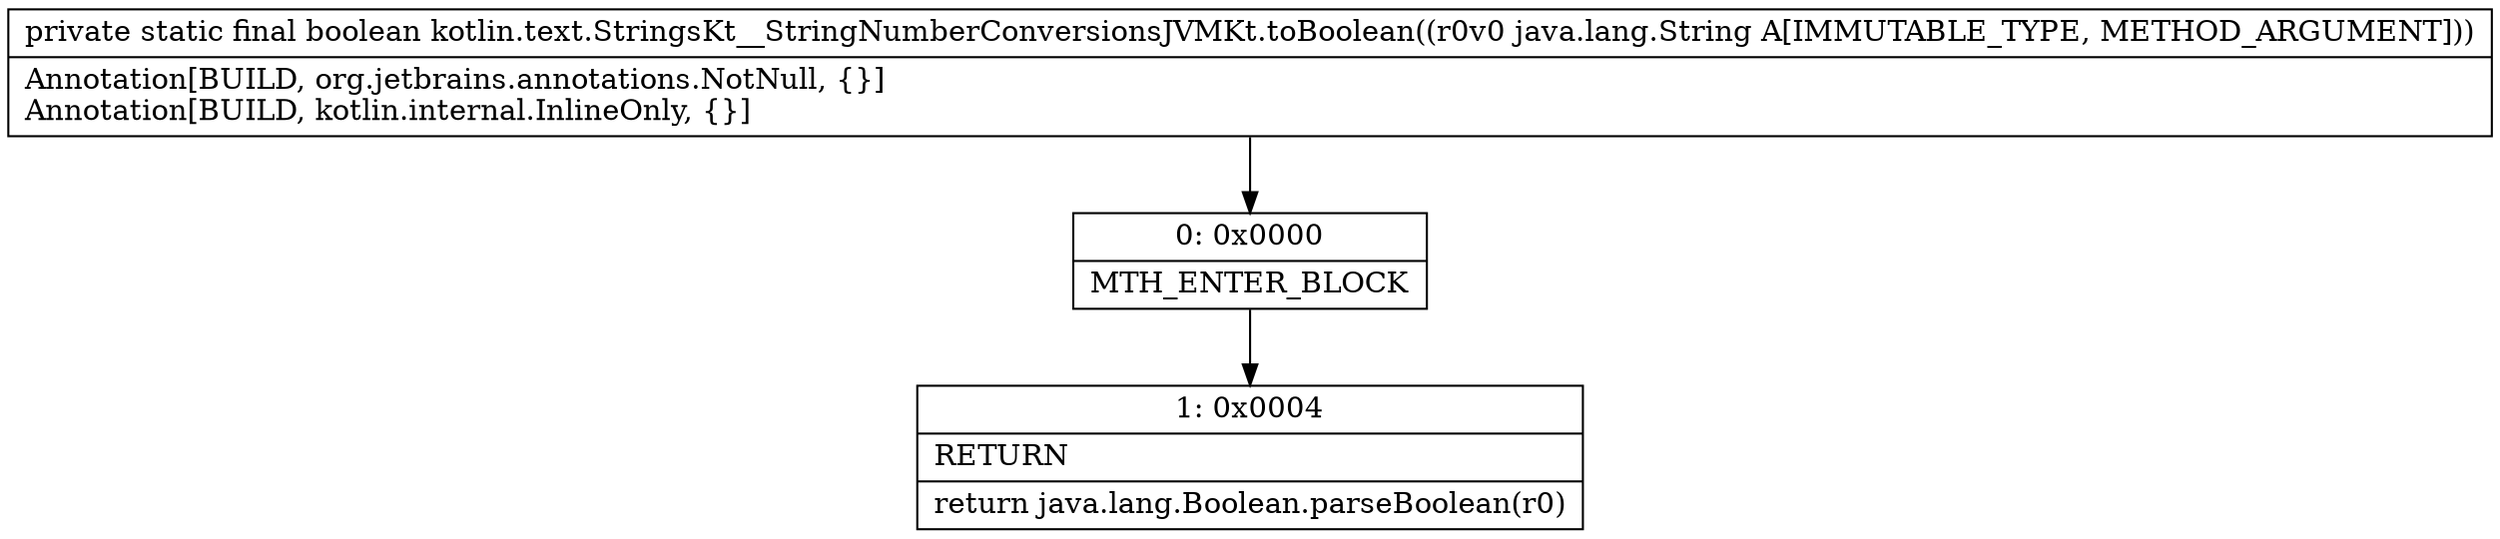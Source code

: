 digraph "CFG forkotlin.text.StringsKt__StringNumberConversionsJVMKt.toBoolean(Ljava\/lang\/String;)Z" {
Node_0 [shape=record,label="{0\:\ 0x0000|MTH_ENTER_BLOCK\l}"];
Node_1 [shape=record,label="{1\:\ 0x0004|RETURN\l|return java.lang.Boolean.parseBoolean(r0)\l}"];
MethodNode[shape=record,label="{private static final boolean kotlin.text.StringsKt__StringNumberConversionsJVMKt.toBoolean((r0v0 java.lang.String A[IMMUTABLE_TYPE, METHOD_ARGUMENT]))  | Annotation[BUILD, org.jetbrains.annotations.NotNull, \{\}]\lAnnotation[BUILD, kotlin.internal.InlineOnly, \{\}]\l}"];
MethodNode -> Node_0;
Node_0 -> Node_1;
}

